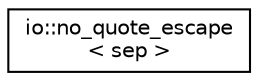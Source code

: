 digraph "Graphical Class Hierarchy"
{
  edge [fontname="Helvetica",fontsize="10",labelfontname="Helvetica",labelfontsize="10"];
  node [fontname="Helvetica",fontsize="10",shape=record];
  rankdir="LR";
  Node0 [label="io::no_quote_escape\l\< sep \>",height=0.2,width=0.4,color="black", fillcolor="white", style="filled",URL="$structio_1_1no__quote__escape.html"];
}
